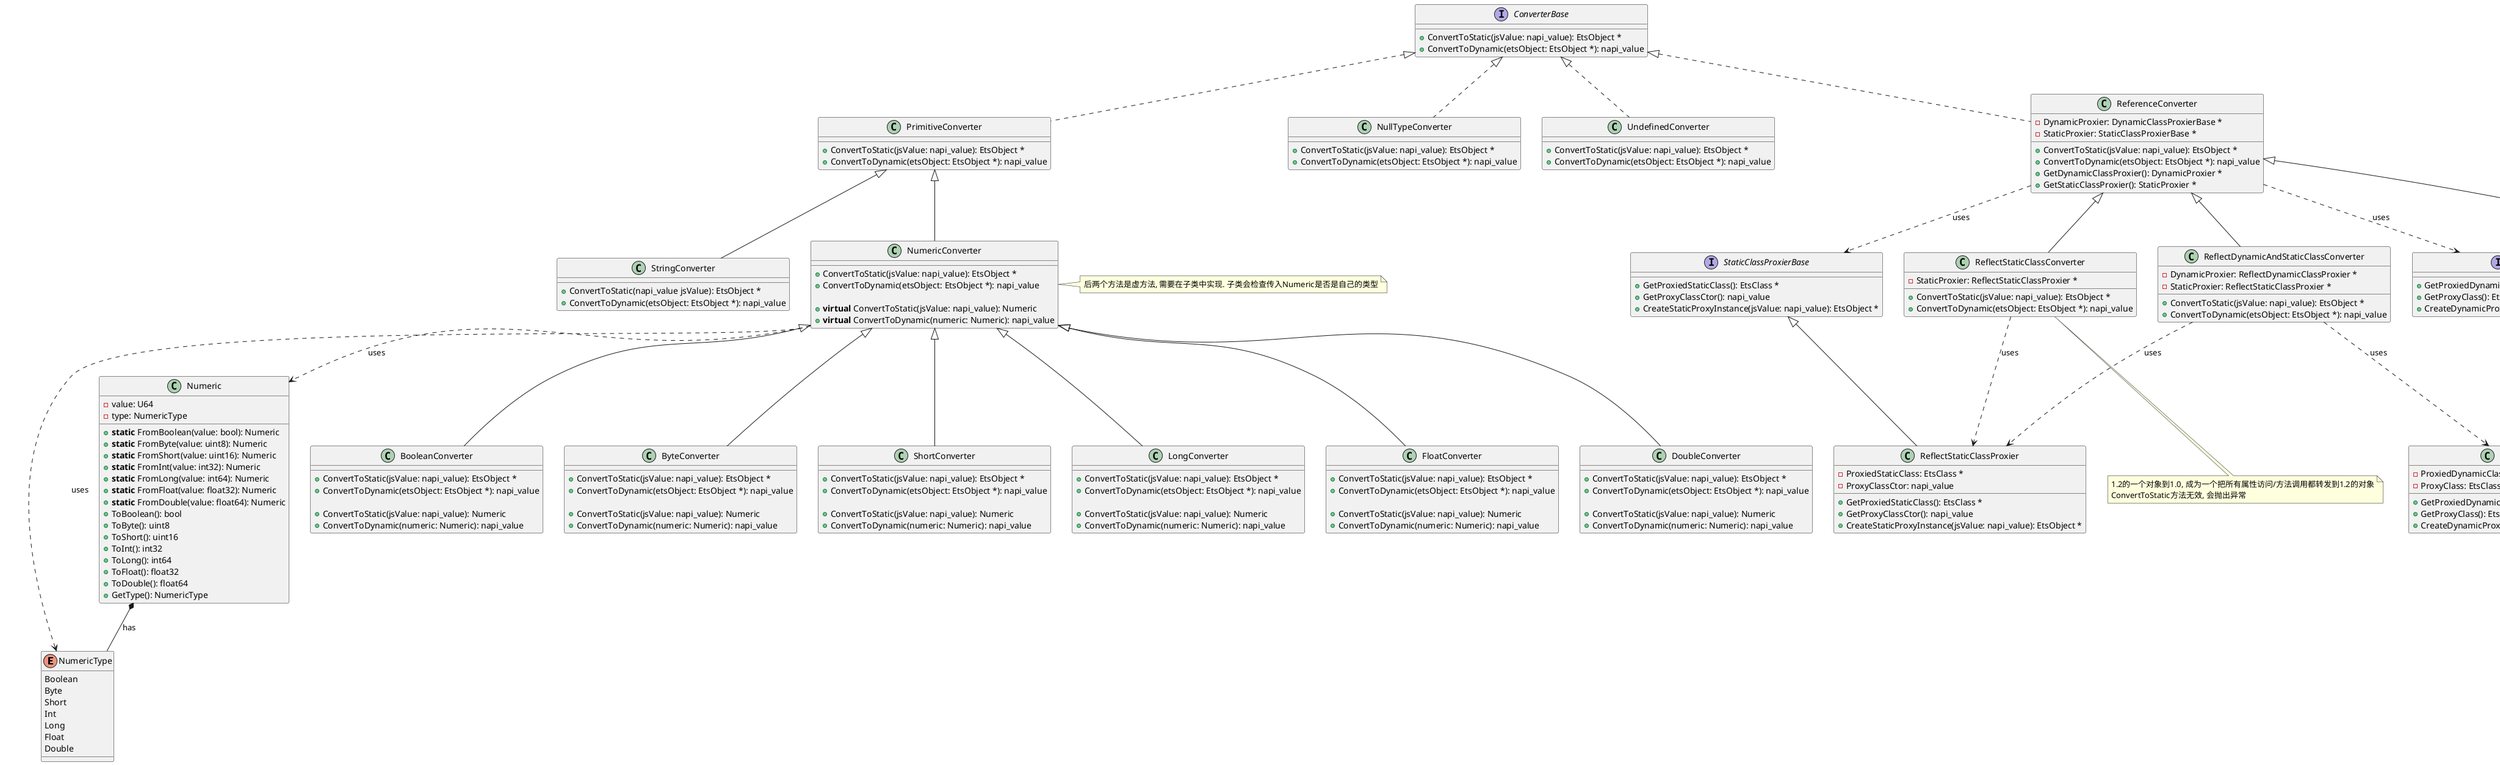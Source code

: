 @startuml converter

enum NumericType {
    Boolean
    Byte
    Short
    Int
    Long
    Float
    Double
}

class Numeric {
    - value: U64
    - type: NumericType

    + **static** FromBoolean(value: bool): Numeric
    + **static** FromByte(value: uint8): Numeric
    + **static** FromShort(value: uint16): Numeric
    + **static** FromInt(value: int32): Numeric
    + **static** FromLong(value: int64): Numeric
    + **static** FromFloat(value: float32): Numeric
    + **static** FromDouble(value: float64): Numeric
    + ToBoolean(): bool
    + ToByte(): uint8
    + ToShort(): uint16
    + ToInt(): int32
    + ToLong(): int64
    + ToFloat(): float32
    + ToDouble(): float64
    + GetType(): NumericType
}

Numeric *-- NumericType : has


interface ConverterBase {
    + ConvertToStatic(jsValue: napi_value): EtsObject *
    + ConvertToDynamic(etsObject: EtsObject *): napi_value
}


/' 
 ' ==== Converter for null and undefind ====
 '/

class NullTypeConverter implements ConverterBase {
    + ConvertToStatic(jsValue: napi_value): EtsObject *
    + ConvertToDynamic(etsObject: EtsObject *): napi_value
}

class UndefinedConverter implements ConverterBase {
    + ConvertToStatic(jsValue: napi_value): EtsObject *
    + ConvertToDynamic(etsObject: EtsObject *): napi_value
}

class PrimitiveConverter implements ConverterBase {
    + ConvertToStatic(jsValue: napi_value): EtsObject *
    + ConvertToDynamic(etsObject: EtsObject *): napi_value
}

/' 
 ' ==== Converter for numeric types ====
 '/
class NumericConverter extends PrimitiveConverter {
    + ConvertToStatic(jsValue: napi_value): EtsObject *
    + ConvertToDynamic(etsObject: EtsObject *): napi_value

    + **virtual** ConvertToStatic(jsValue: napi_value): Numeric
    + **virtual** ConvertToDynamic(numeric: Numeric): napi_value
}

note right of NumericConverter
  后两个方法是虚方法, 需要在子类中实现. 子类会检查传入Numeric是否是自己的类型
end note


NumericConverter ..> Numeric : uses
NumericConverter ..> NumericType : uses

class BooleanConverter extends NumericConverter {
    + ConvertToStatic(jsValue: napi_value): EtsObject *
    + ConvertToDynamic(etsObject: EtsObject *): napi_value

    + ConvertToStatic(jsValue: napi_value): Numeric
    + ConvertToDynamic(numeric: Numeric): napi_value
}

class ByteConverter extends NumericConverter {
    + ConvertToStatic(jsValue: napi_value): EtsObject *
    + ConvertToDynamic(etsObject: EtsObject *): napi_value

    + ConvertToStatic(jsValue: napi_value): Numeric
    + ConvertToDynamic(numeric: Numeric): napi_value
}

class ShortConverter extends NumericConverter {
    + ConvertToStatic(jsValue: napi_value): EtsObject *
    + ConvertToDynamic(etsObject: EtsObject *): napi_value

    + ConvertToStatic(jsValue: napi_value): Numeric
    + ConvertToDynamic(numeric: Numeric): napi_value
}

class LongConverter extends NumericConverter {
    + ConvertToStatic(jsValue: napi_value): EtsObject *
    + ConvertToDynamic(etsObject: EtsObject *): napi_value

    + ConvertToStatic(jsValue: napi_value): Numeric
    + ConvertToDynamic(numeric: Numeric): napi_value
}

class FloatConverter extends NumericConverter {
    + ConvertToStatic(jsValue: napi_value): EtsObject *
    + ConvertToDynamic(etsObject: EtsObject *): napi_value

    + ConvertToStatic(jsValue: napi_value): Numeric
    + ConvertToDynamic(numeric: Numeric): napi_value
}

class DoubleConverter extends NumericConverter {
    + ConvertToStatic(jsValue: napi_value): EtsObject *
    + ConvertToDynamic(etsObject: EtsObject *): napi_value

    + ConvertToStatic(jsValue: napi_value): Numeric
    + ConvertToDynamic(numeric: Numeric): napi_value
}

class StringConverter extends PrimitiveConverter {
    + ConvertToStatic(napi_value jsValue): EtsObject *
    + ConvertToDynamic(etsObject: EtsObject *): napi_value
}

/' 
 ' ==== Converter for reference ====
 '/
class ReferenceConverter implements ConverterBase {
    - DynamicProxier: DynamicClassProxierBase *
    - StaticProxier: StaticClassProxierBase *
    + ConvertToStatic(jsValue: napi_value): EtsObject *
    + ConvertToDynamic(etsObject: EtsObject *): napi_value
    + GetDynamicClassProxier(): DynamicProxier *
    + GetStaticClassProxier(): StaticProxier *
}

interface DynamicClassProxierBase {
    + GetProxiedDynamicClassCtor(): napi_value
    + GetProxyClass(): EtsClass *
    + CreateDynamicProxyInstance(etsObject: EtsObject *): napi_value
}

interface StaticClassProxierBase {
    + GetProxiedStaticClass(): EtsClass *
    + GetProxyClassCtor(): napi_value
    + CreateStaticProxyInstance(jsValue: napi_value): EtsObject *
}

ReferenceConverter ..> DynamicClassProxierBase : uses
ReferenceConverter ..> StaticClassProxierBase : uses

class ReflectDynamicClassProxier extends DynamicClassProxierBase {
    - ProxiedDynamicClassCtor: napi_value
    - ProxyClass: EtsClass *
    + GetProxiedDynamicClassCtor(): napi_value
    + GetProxyClass(): EtsClass *
    + CreateDynamicProxyInstance(etsObject: EtsObject *): napi_value
}

class ReflectStaticClassProxier extends StaticClassProxierBase {
    - ProxiedStaticClass: EtsClass *
    - ProxyClassCtor: napi_value
    + GetProxiedStaticClass(): EtsClass *
    + GetProxyClassCtor(): napi_value
    + CreateStaticProxyInstance(jsValue: napi_value): EtsObject *
}

class ReflectDynamicClassConverter extends ReferenceConverter {
    - DynamicProxier: ReflectDynamicClassProxier *
    + ConvertToStatic(jsValue: napi_value): EtsObject *
    + ConvertToDynamic(etsObject: EtsObject *): napi_value
}

ReflectDynamicClassConverter ..> ReflectDynamicClassProxier : uses

note bottom of ReflectDynamicClassConverter
  1.0的一个对象到1.2, 成为一个把所有属性访问/方法调用都转发到1.0的对象
  ConvertToDynamic方法无效, 会抛出异常
end note

class ReflectStaticClassConverter extends ReferenceConverter {
    - StaticProxier: ReflectStaticClassProxier *
    + ConvertToStatic(jsValue: napi_value): EtsObject *
    + ConvertToDynamic(etsObject: EtsObject *): napi_value
}

ReflectStaticClassConverter ..> ReflectStaticClassProxier : uses

note bottom of ReflectStaticClassConverter
  1.2的一个对象到1.0, 成为一个把所有属性访问/方法调用都转发到1.2的对象
  ConvertToStatic方法无效, 会抛出异常
end note

class ReflectDynamicAndStaticClassConverter extends ReferenceConverter {
    - DynamicProxier: ReflectDynamicClassProxier *
    - StaticProxier: ReflectStaticClassProxier *
    + ConvertToStatic(jsValue: napi_value): EtsObject *
    + ConvertToDynamic(etsObject: EtsObject *): napi_value
}

ReflectDynamicAndStaticClassConverter ..> ReflectDynamicClassProxier : uses
ReflectDynamicAndStaticClassConverter ..> ReflectStaticClassProxier : uses



@enduml